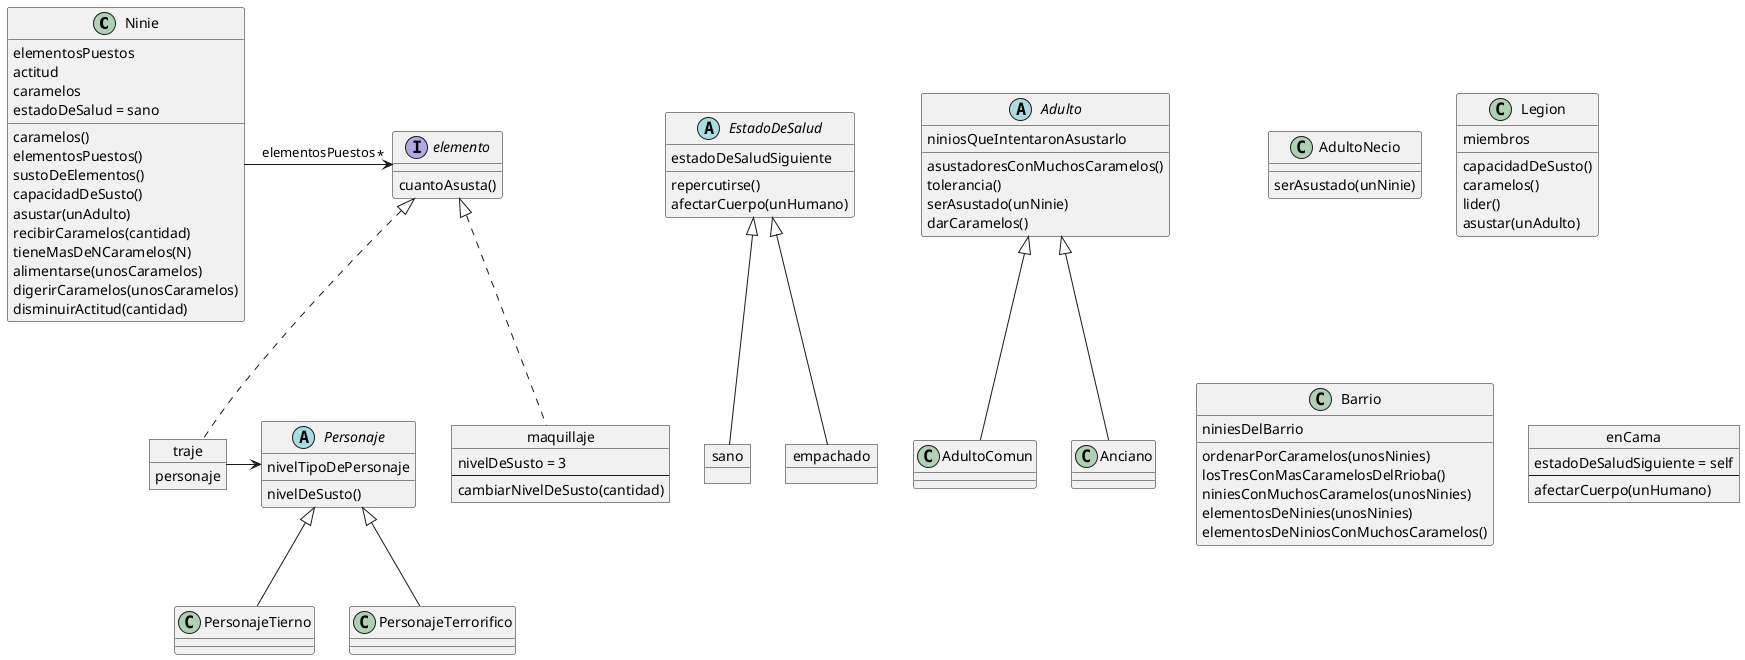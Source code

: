 @startuml jaloguin

class Ninie{
    elementosPuestos
    actitud
    caramelos
    estadoDeSalud = sano

    caramelos()
    elementosPuestos()
    sustoDeElementos()
    capacidadDeSusto()
    asustar(unAdulto)
    recibirCaramelos(cantidad)
    tieneMasDeNCaramelos(N)
    alimentarse(unosCaramelos)
    digerirCaramelos(unosCaramelos)
    disminuirActitud(cantidad)
}

abstract class Adulto{
    niniosQueIntentaronAsustarlo

    asustadoresConMuchosCaramelos()
    tolerancia()
    serAsustado(unNinie)
    darCaramelos()
}

class AdultoComun {
}

class Anciano {

}

class AdultoNecio{
    serAsustado(unNinie)
}

interface elemento{
    cuantoAsusta()
}

object maquillaje{

    nivelDeSusto = 3

    --
    cambiarNivelDeSusto(cantidad)
}

object traje{
    personaje
}

abstract class Personaje{

    nivelDeSusto()
    nivelTipoDePersonaje
}

class PersonajeTierno{
}

class PersonajeTerrorifico{
}

class Legion{
    miembros

    capacidadDeSusto()
    caramelos()
    lider()
    asustar(unAdulto)
}

class Barrio{

    niniesDelBarrio

    ordenarPorCaramelos(unosNinies)
    losTresConMasCaramelosDelRrioba()
    niniesConMuchosCaramelos(unosNinies)
    elementosDeNinies(unosNinies)
    elementosDeNiniosConMuchosCaramelos()
}

abstract class EstadoDeSalud{

    estadoDeSaludSiguiente

    repercutirse()
    afectarCuerpo(unHumano)
}

object sano{

}

object empachado{

}

object enCama{

    estadoDeSaludSiguiente = self

    --
    afectarCuerpo(unHumano)
}

PersonajeTierno -u-|> Personaje
PersonajeTerrorifico -u-|> Personaje

AdultoComun -u-|> Adulto
Anciano -u-|> Adulto

sano -u-|> EstadoDeSalud
empachado -u-|> EstadoDeSalud


traje -r-> Personaje

Ninie -r-> "*" elemento : elementosPuestos

traje .u.|> elemento
maquillaje .u.|> elemento


@enduml